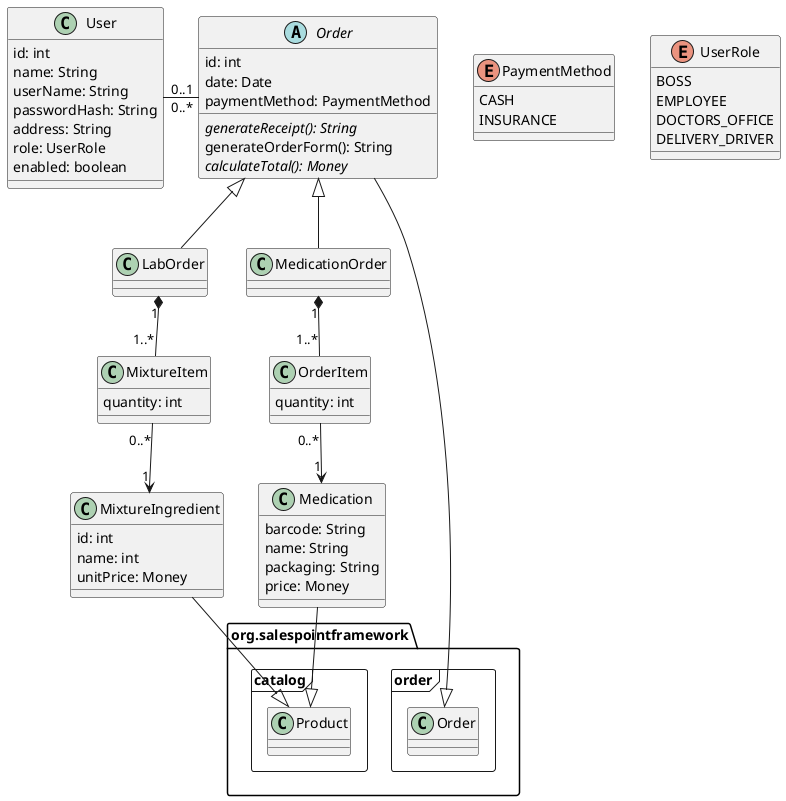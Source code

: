 @startuml Class Diagram
abstract class Order {
  id: int
  date: Date
  paymentMethod: PaymentMethod

  {abstract} generateReceipt(): String
  generateOrderForm(): String
  {abstract} calculateTotal(): Money
}

class LabOrder extends Order {}
class MedicationOrder extends Order {}

enum PaymentMethod {
  CASH
  INSURANCE
}

class OrderItem {
  quantity: int
}

class Medication {
  barcode: String
  name: String
  packaging: String
  price: Money
}

MedicationOrder "1" *-- "1..*" OrderItem
OrderItem "0..*" --> "1" Medication

class MixtureItem {
  quantity: int
}

class MixtureIngredient {
  id: int
  name: int
  unitPrice: Money
}
LabOrder "1" *-- "1..*" MixtureItem
MixtureItem "0..*" --> "1" MixtureIngredient

class User {
  id: int
  name: String
  userName: String
  passwordHash: String
  address: String
  role: UserRole
  enabled: boolean
}

enum UserRole {
  BOSS
  EMPLOYEE
  DOCTORS_OFFICE
  DELIVERY_DRIVER
}

User "0..1" - "0..*" Order

set separator ::
package "org.salespointframework::catalog" <<Frame>> {
  class Product
}
package "org.salespointframework::order" <<Frame>> {
  class Order
}

Medication --|> Product
MixtureIngredient --|> Product
Order --|> org.salespointframework::order::Order
@enduml
